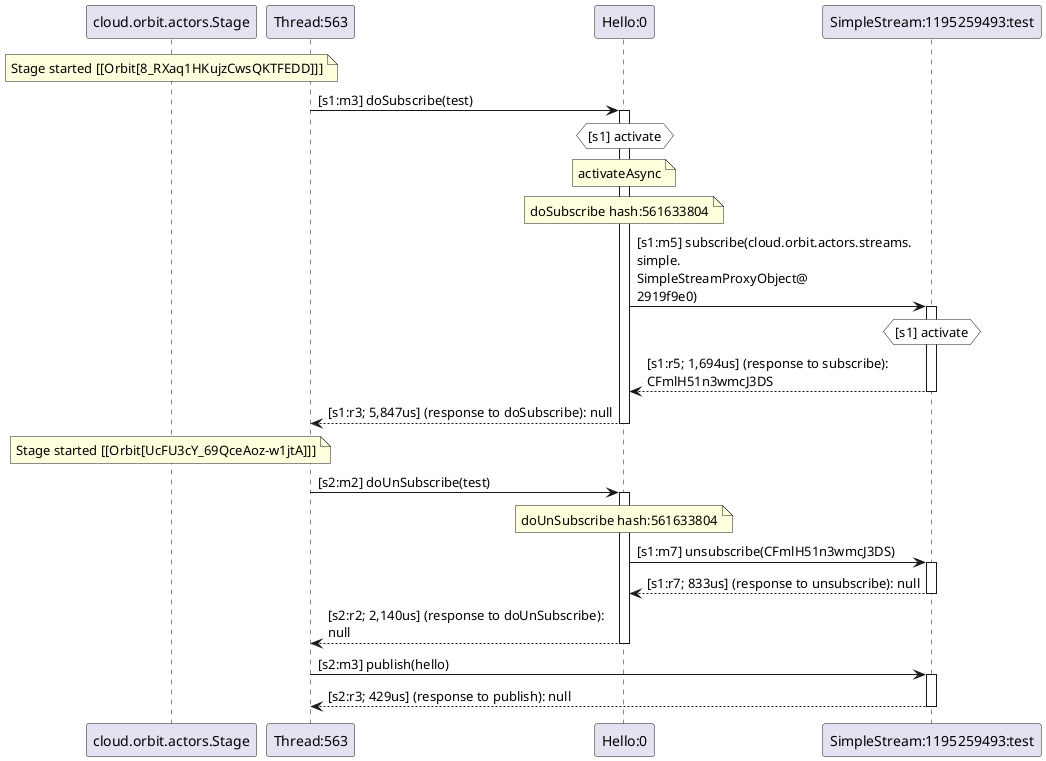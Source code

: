 @startuml
note over "cloud.orbit.actors.Stage": Stage started [[Orbit[8_RXaq1HKujzCwsQKTFEDD]]]
"Thread:563" -> "Hello:0" : [s1:m3] doSubscribe(test)
activate "Hello:0"
hnote over "Hello:0" #white : [s1] activate
note over "Hello:0": activateAsync
note over "Hello:0": doSubscribe hash:561633804
"Hello:0" -> "SimpleStream:1195259493:test" : [s1:m5] subscribe(cloud.orbit.actors.streams.\nsimple.\nSimpleStreamProxyObject@\n2919f9e0)
activate "SimpleStream:1195259493:test"
hnote over "SimpleStream:1195259493:test" #white : [s1] activate
"SimpleStream:1195259493:test" --> "Hello:0" : [s1:r5; 1,694us] (response to subscribe): \nCFmlH51n3wmcJ3DS
deactivate "SimpleStream:1195259493:test"
"Hello:0" --> "Thread:563" : [s1:r3; 5,847us] (response to doSubscribe): null
deactivate "Hello:0"
note over "cloud.orbit.actors.Stage": Stage started [[Orbit[UcFU3cY_69QceAoz-w1jtA]]]
"Thread:563" -> "Hello:0" : [s2:m2] doUnSubscribe(test)
activate "Hello:0"
note over "Hello:0": doUnSubscribe hash:561633804
"Hello:0" -> "SimpleStream:1195259493:test" : [s1:m7] unsubscribe(CFmlH51n3wmcJ3DS)
activate "SimpleStream:1195259493:test"
"SimpleStream:1195259493:test" --> "Hello:0" : [s1:r7; 833us] (response to unsubscribe): null
deactivate "SimpleStream:1195259493:test"
"Hello:0" --> "Thread:563" : [s2:r2; 2,140us] (response to doUnSubscribe): \nnull
deactivate "Hello:0"
"Thread:563" -> "SimpleStream:1195259493:test" : [s2:m3] publish(hello)
activate "SimpleStream:1195259493:test"
"SimpleStream:1195259493:test" --> "Thread:563" : [s2:r3; 429us] (response to publish): null
deactivate "SimpleStream:1195259493:test"
@enduml
